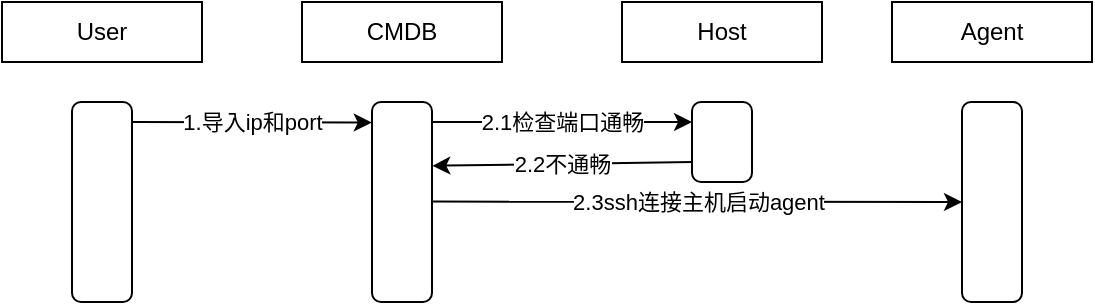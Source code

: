 <mxfile version="16.6.4" type="github">
  <diagram id="vkrxlcEhSVqaesgI-VJM" name="Page-1">
    <mxGraphModel dx="484" dy="255" grid="1" gridSize="10" guides="1" tooltips="1" connect="1" arrows="1" fold="1" page="1" pageScale="1" pageWidth="827" pageHeight="1169" math="0" shadow="0">
      <root>
        <mxCell id="0" />
        <mxCell id="1" parent="0" />
        <mxCell id="Q_rpGc-FQ6wsNoZeYVbg-23" value="User" style="rounded=0;whiteSpace=wrap;html=1;shadow=0;glass=0;sketch=0;" vertex="1" parent="1">
          <mxGeometry x="190" y="110" width="100" height="30" as="geometry" />
        </mxCell>
        <mxCell id="Q_rpGc-FQ6wsNoZeYVbg-24" value="CMDB&lt;span style=&quot;color: rgba(0 , 0 , 0 , 0) ; font-family: monospace ; font-size: 0px&quot;&gt;%3CmxGraphModel%3E%3Croot%3E%3CmxCell%20id%3D%220%22%2F%3E%3CmxCell%20id%3D%221%22%20parent%3D%220%22%2F%3E%3CmxCell%20id%3D%222%22%20value%3D%22User%22%20style%3D%22rounded%3D0%3BwhiteSpace%3Dwrap%3Bhtml%3D1%3Bshadow%3D0%3Bglass%3D0%3Bsketch%3D0%3B%22%20vertex%3D%221%22%20parent%3D%221%22%3E%3CmxGeometry%20x%3D%22190%22%20y%3D%22110%22%20width%3D%22100%22%20height%3D%2230%22%20as%3D%22geometry%22%2F%3E%3C%2FmxCell%3E%3C%2Froot%3E%3C%2FmxGraphModel%3E&lt;/span&gt;" style="rounded=0;whiteSpace=wrap;html=1;shadow=0;glass=0;sketch=0;" vertex="1" parent="1">
          <mxGeometry x="340" y="110" width="100" height="30" as="geometry" />
        </mxCell>
        <mxCell id="Q_rpGc-FQ6wsNoZeYVbg-25" value="Host" style="rounded=0;whiteSpace=wrap;html=1;shadow=0;glass=0;sketch=0;" vertex="1" parent="1">
          <mxGeometry x="500" y="110" width="100" height="30" as="geometry" />
        </mxCell>
        <mxCell id="Q_rpGc-FQ6wsNoZeYVbg-26" value="" style="rounded=1;whiteSpace=wrap;html=1;shadow=0;glass=0;sketch=0;" vertex="1" parent="1">
          <mxGeometry x="225" y="160" width="30" height="100" as="geometry" />
        </mxCell>
        <mxCell id="Q_rpGc-FQ6wsNoZeYVbg-27" value="" style="rounded=1;whiteSpace=wrap;html=1;shadow=0;glass=0;sketch=0;" vertex="1" parent="1">
          <mxGeometry x="375" y="160" width="30" height="100" as="geometry" />
        </mxCell>
        <mxCell id="Q_rpGc-FQ6wsNoZeYVbg-31" value="" style="endArrow=classic;html=1;rounded=0;entryX=-0.004;entryY=0.103;entryDx=0;entryDy=0;entryPerimeter=0;" edge="1" parent="1" target="Q_rpGc-FQ6wsNoZeYVbg-27">
          <mxGeometry relative="1" as="geometry">
            <mxPoint x="255" y="170" as="sourcePoint" />
            <mxPoint x="370" y="170" as="targetPoint" />
          </mxGeometry>
        </mxCell>
        <mxCell id="Q_rpGc-FQ6wsNoZeYVbg-32" value="1.导入ip和port" style="edgeLabel;resizable=0;html=1;align=center;verticalAlign=middle;rounded=0;shadow=0;glass=0;sketch=0;" connectable="0" vertex="1" parent="Q_rpGc-FQ6wsNoZeYVbg-31">
          <mxGeometry relative="1" as="geometry" />
        </mxCell>
        <mxCell id="Q_rpGc-FQ6wsNoZeYVbg-34" value="" style="endArrow=classic;html=1;rounded=0;entryX=0;entryY=0.25;entryDx=0;entryDy=0;" edge="1" parent="1" target="Q_rpGc-FQ6wsNoZeYVbg-36">
          <mxGeometry relative="1" as="geometry">
            <mxPoint x="405" y="170" as="sourcePoint" />
            <mxPoint x="530" y="170" as="targetPoint" />
          </mxGeometry>
        </mxCell>
        <mxCell id="Q_rpGc-FQ6wsNoZeYVbg-35" value="2.1检查端口通畅" style="edgeLabel;resizable=0;html=1;align=center;verticalAlign=middle;rounded=0;shadow=0;glass=0;sketch=0;" connectable="0" vertex="1" parent="Q_rpGc-FQ6wsNoZeYVbg-34">
          <mxGeometry relative="1" as="geometry" />
        </mxCell>
        <mxCell id="Q_rpGc-FQ6wsNoZeYVbg-36" value="" style="rounded=1;whiteSpace=wrap;html=1;shadow=0;glass=0;sketch=0;" vertex="1" parent="1">
          <mxGeometry x="535" y="160" width="30" height="40" as="geometry" />
        </mxCell>
        <mxCell id="Q_rpGc-FQ6wsNoZeYVbg-37" value="" style="endArrow=classic;html=1;rounded=0;entryX=1.005;entryY=0.319;entryDx=0;entryDy=0;entryPerimeter=0;exitX=0;exitY=0.75;exitDx=0;exitDy=0;" edge="1" parent="1" source="Q_rpGc-FQ6wsNoZeYVbg-36" target="Q_rpGc-FQ6wsNoZeYVbg-27">
          <mxGeometry relative="1" as="geometry">
            <mxPoint x="530" y="190" as="sourcePoint" />
            <mxPoint x="535" y="209.71" as="targetPoint" />
          </mxGeometry>
        </mxCell>
        <mxCell id="Q_rpGc-FQ6wsNoZeYVbg-38" value="2.2不通畅" style="edgeLabel;resizable=0;html=1;align=center;verticalAlign=middle;rounded=0;shadow=0;glass=0;sketch=0;" connectable="0" vertex="1" parent="Q_rpGc-FQ6wsNoZeYVbg-37">
          <mxGeometry relative="1" as="geometry" />
        </mxCell>
        <mxCell id="Q_rpGc-FQ6wsNoZeYVbg-39" value="" style="endArrow=classic;html=1;rounded=0;entryX=0;entryY=0.5;entryDx=0;entryDy=0;" edge="1" parent="1" target="Q_rpGc-FQ6wsNoZeYVbg-42">
          <mxGeometry relative="1" as="geometry">
            <mxPoint x="405" y="209.8" as="sourcePoint" />
            <mxPoint x="535.57" y="209.9" as="targetPoint" />
          </mxGeometry>
        </mxCell>
        <mxCell id="Q_rpGc-FQ6wsNoZeYVbg-40" value="2.3ssh连接主机启动agent" style="edgeLabel;resizable=0;html=1;align=center;verticalAlign=middle;rounded=0;shadow=0;glass=0;sketch=0;" connectable="0" vertex="1" parent="Q_rpGc-FQ6wsNoZeYVbg-39">
          <mxGeometry relative="1" as="geometry" />
        </mxCell>
        <mxCell id="Q_rpGc-FQ6wsNoZeYVbg-41" value="Agent" style="rounded=0;whiteSpace=wrap;html=1;shadow=0;glass=0;sketch=0;" vertex="1" parent="1">
          <mxGeometry x="635" y="110" width="100" height="30" as="geometry" />
        </mxCell>
        <mxCell id="Q_rpGc-FQ6wsNoZeYVbg-42" value="" style="rounded=1;whiteSpace=wrap;html=1;shadow=0;glass=0;sketch=0;" vertex="1" parent="1">
          <mxGeometry x="670" y="160" width="30" height="100" as="geometry" />
        </mxCell>
      </root>
    </mxGraphModel>
  </diagram>
</mxfile>
